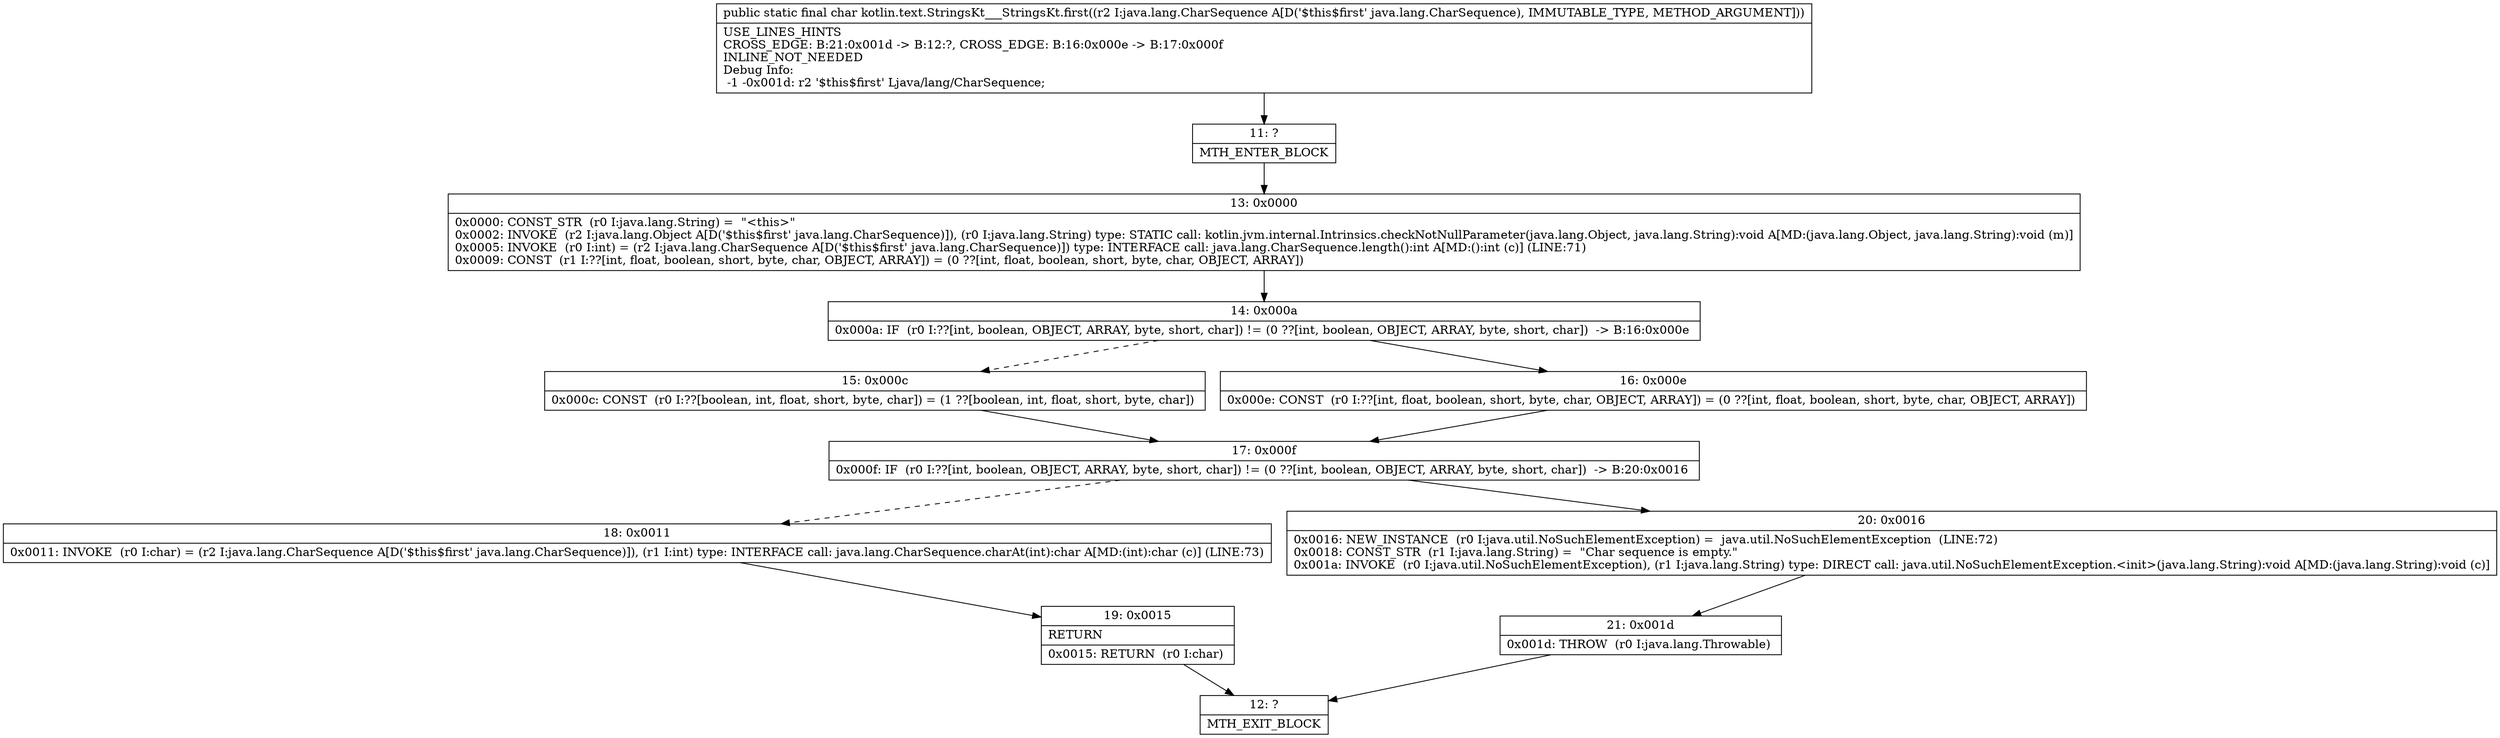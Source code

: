 digraph "CFG forkotlin.text.StringsKt___StringsKt.first(Ljava\/lang\/CharSequence;)C" {
Node_11 [shape=record,label="{11\:\ ?|MTH_ENTER_BLOCK\l}"];
Node_13 [shape=record,label="{13\:\ 0x0000|0x0000: CONST_STR  (r0 I:java.lang.String) =  \"\<this\>\" \l0x0002: INVOKE  (r2 I:java.lang.Object A[D('$this$first' java.lang.CharSequence)]), (r0 I:java.lang.String) type: STATIC call: kotlin.jvm.internal.Intrinsics.checkNotNullParameter(java.lang.Object, java.lang.String):void A[MD:(java.lang.Object, java.lang.String):void (m)]\l0x0005: INVOKE  (r0 I:int) = (r2 I:java.lang.CharSequence A[D('$this$first' java.lang.CharSequence)]) type: INTERFACE call: java.lang.CharSequence.length():int A[MD:():int (c)] (LINE:71)\l0x0009: CONST  (r1 I:??[int, float, boolean, short, byte, char, OBJECT, ARRAY]) = (0 ??[int, float, boolean, short, byte, char, OBJECT, ARRAY]) \l}"];
Node_14 [shape=record,label="{14\:\ 0x000a|0x000a: IF  (r0 I:??[int, boolean, OBJECT, ARRAY, byte, short, char]) != (0 ??[int, boolean, OBJECT, ARRAY, byte, short, char])  \-\> B:16:0x000e \l}"];
Node_15 [shape=record,label="{15\:\ 0x000c|0x000c: CONST  (r0 I:??[boolean, int, float, short, byte, char]) = (1 ??[boolean, int, float, short, byte, char]) \l}"];
Node_17 [shape=record,label="{17\:\ 0x000f|0x000f: IF  (r0 I:??[int, boolean, OBJECT, ARRAY, byte, short, char]) != (0 ??[int, boolean, OBJECT, ARRAY, byte, short, char])  \-\> B:20:0x0016 \l}"];
Node_18 [shape=record,label="{18\:\ 0x0011|0x0011: INVOKE  (r0 I:char) = (r2 I:java.lang.CharSequence A[D('$this$first' java.lang.CharSequence)]), (r1 I:int) type: INTERFACE call: java.lang.CharSequence.charAt(int):char A[MD:(int):char (c)] (LINE:73)\l}"];
Node_19 [shape=record,label="{19\:\ 0x0015|RETURN\l|0x0015: RETURN  (r0 I:char) \l}"];
Node_12 [shape=record,label="{12\:\ ?|MTH_EXIT_BLOCK\l}"];
Node_20 [shape=record,label="{20\:\ 0x0016|0x0016: NEW_INSTANCE  (r0 I:java.util.NoSuchElementException) =  java.util.NoSuchElementException  (LINE:72)\l0x0018: CONST_STR  (r1 I:java.lang.String) =  \"Char sequence is empty.\" \l0x001a: INVOKE  (r0 I:java.util.NoSuchElementException), (r1 I:java.lang.String) type: DIRECT call: java.util.NoSuchElementException.\<init\>(java.lang.String):void A[MD:(java.lang.String):void (c)]\l}"];
Node_21 [shape=record,label="{21\:\ 0x001d|0x001d: THROW  (r0 I:java.lang.Throwable) \l}"];
Node_16 [shape=record,label="{16\:\ 0x000e|0x000e: CONST  (r0 I:??[int, float, boolean, short, byte, char, OBJECT, ARRAY]) = (0 ??[int, float, boolean, short, byte, char, OBJECT, ARRAY]) \l}"];
MethodNode[shape=record,label="{public static final char kotlin.text.StringsKt___StringsKt.first((r2 I:java.lang.CharSequence A[D('$this$first' java.lang.CharSequence), IMMUTABLE_TYPE, METHOD_ARGUMENT]))  | USE_LINES_HINTS\lCROSS_EDGE: B:21:0x001d \-\> B:12:?, CROSS_EDGE: B:16:0x000e \-\> B:17:0x000f\lINLINE_NOT_NEEDED\lDebug Info:\l  \-1 \-0x001d: r2 '$this$first' Ljava\/lang\/CharSequence;\l}"];
MethodNode -> Node_11;Node_11 -> Node_13;
Node_13 -> Node_14;
Node_14 -> Node_15[style=dashed];
Node_14 -> Node_16;
Node_15 -> Node_17;
Node_17 -> Node_18[style=dashed];
Node_17 -> Node_20;
Node_18 -> Node_19;
Node_19 -> Node_12;
Node_20 -> Node_21;
Node_21 -> Node_12;
Node_16 -> Node_17;
}

